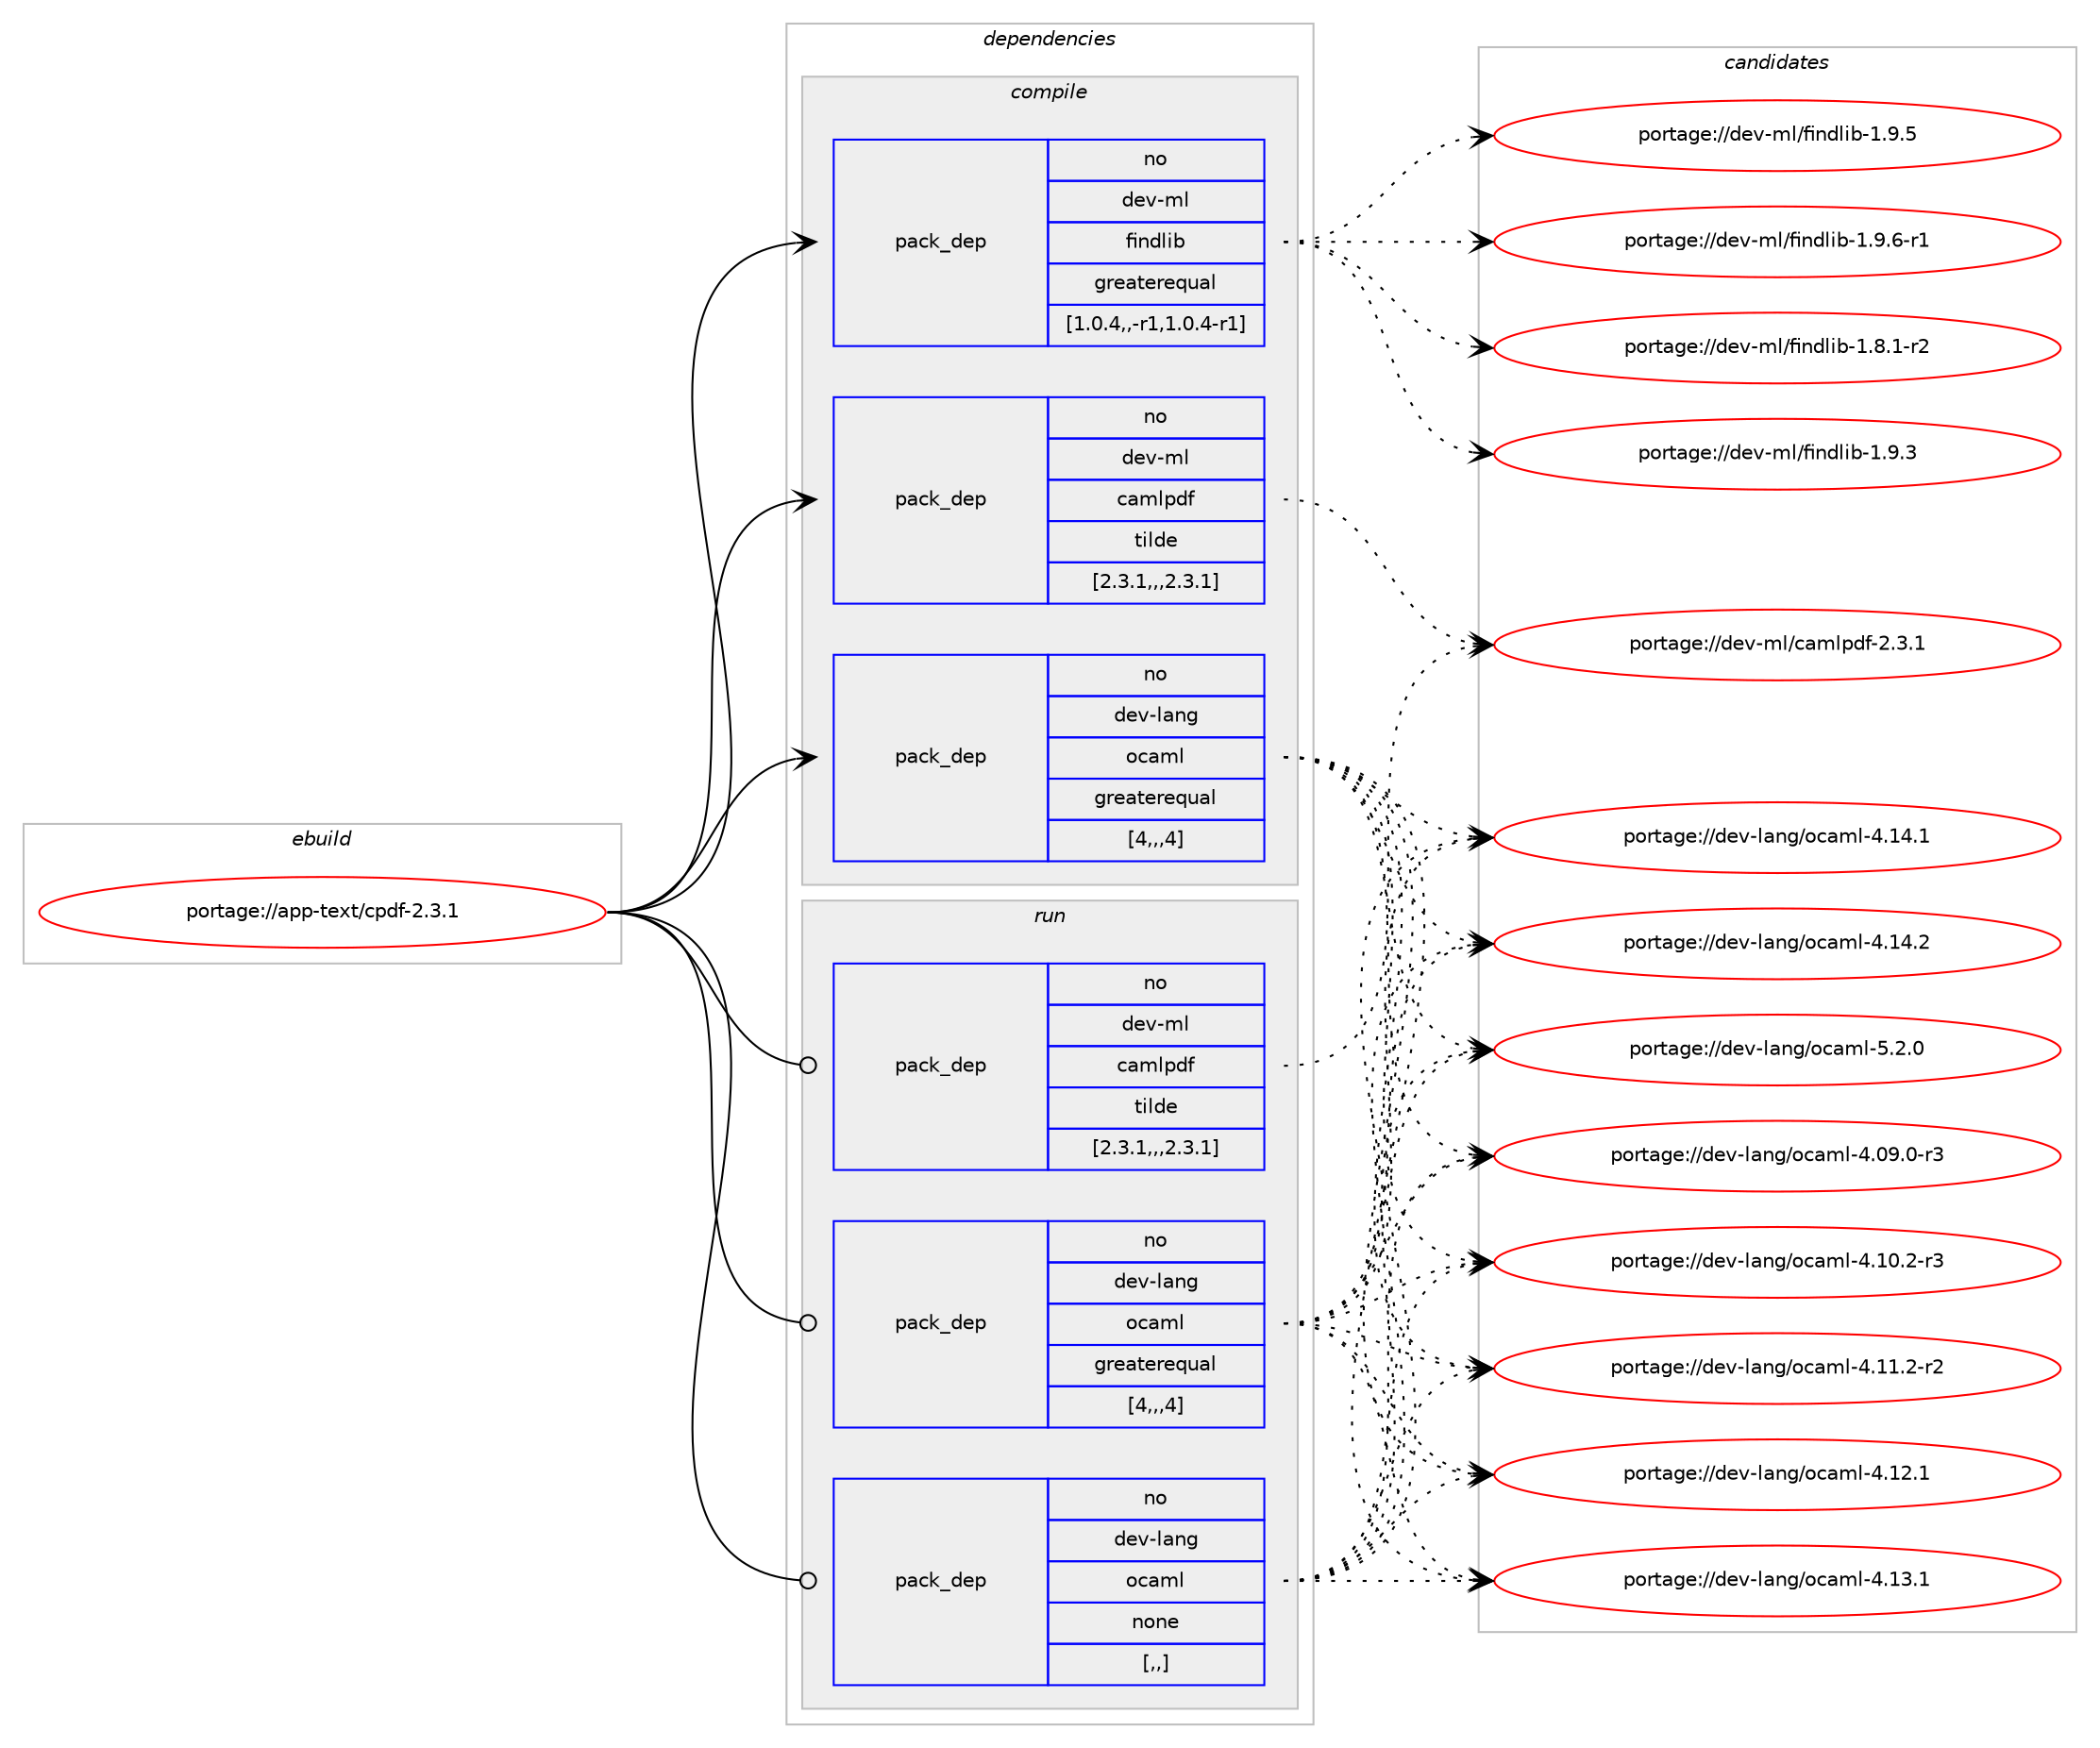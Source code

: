 digraph prolog {

# *************
# Graph options
# *************

newrank=true;
concentrate=true;
compound=true;
graph [rankdir=LR,fontname=Helvetica,fontsize=10,ranksep=1.5];#, ranksep=2.5, nodesep=0.2];
edge  [arrowhead=vee];
node  [fontname=Helvetica,fontsize=10];

# **********
# The ebuild
# **********

subgraph cluster_leftcol {
color=gray;
rank=same;
label=<<i>ebuild</i>>;
id [label="portage://app-text/cpdf-2.3.1", color=red, width=4, href="../app-text/cpdf-2.3.1.svg"];
}

# ****************
# The dependencies
# ****************

subgraph cluster_midcol {
color=gray;
label=<<i>dependencies</i>>;
subgraph cluster_compile {
fillcolor="#eeeeee";
style=filled;
label=<<i>compile</i>>;
subgraph pack38179 {
dependency53108 [label=<<TABLE BORDER="0" CELLBORDER="1" CELLSPACING="0" CELLPADDING="4" WIDTH="220"><TR><TD ROWSPAN="6" CELLPADDING="30">pack_dep</TD></TR><TR><TD WIDTH="110">no</TD></TR><TR><TD>dev-lang</TD></TR><TR><TD>ocaml</TD></TR><TR><TD>greaterequal</TD></TR><TR><TD>[4,,,4]</TD></TR></TABLE>>, shape=none, color=blue];
}
id:e -> dependency53108:w [weight=20,style="solid",arrowhead="vee"];
subgraph pack38180 {
dependency53109 [label=<<TABLE BORDER="0" CELLBORDER="1" CELLSPACING="0" CELLPADDING="4" WIDTH="220"><TR><TD ROWSPAN="6" CELLPADDING="30">pack_dep</TD></TR><TR><TD WIDTH="110">no</TD></TR><TR><TD>dev-ml</TD></TR><TR><TD>camlpdf</TD></TR><TR><TD>tilde</TD></TR><TR><TD>[2.3.1,,,2.3.1]</TD></TR></TABLE>>, shape=none, color=blue];
}
id:e -> dependency53109:w [weight=20,style="solid",arrowhead="vee"];
subgraph pack38181 {
dependency53110 [label=<<TABLE BORDER="0" CELLBORDER="1" CELLSPACING="0" CELLPADDING="4" WIDTH="220"><TR><TD ROWSPAN="6" CELLPADDING="30">pack_dep</TD></TR><TR><TD WIDTH="110">no</TD></TR><TR><TD>dev-ml</TD></TR><TR><TD>findlib</TD></TR><TR><TD>greaterequal</TD></TR><TR><TD>[1.0.4,,-r1,1.0.4-r1]</TD></TR></TABLE>>, shape=none, color=blue];
}
id:e -> dependency53110:w [weight=20,style="solid",arrowhead="vee"];
}
subgraph cluster_compileandrun {
fillcolor="#eeeeee";
style=filled;
label=<<i>compile and run</i>>;
}
subgraph cluster_run {
fillcolor="#eeeeee";
style=filled;
label=<<i>run</i>>;
subgraph pack38182 {
dependency53111 [label=<<TABLE BORDER="0" CELLBORDER="1" CELLSPACING="0" CELLPADDING="4" WIDTH="220"><TR><TD ROWSPAN="6" CELLPADDING="30">pack_dep</TD></TR><TR><TD WIDTH="110">no</TD></TR><TR><TD>dev-lang</TD></TR><TR><TD>ocaml</TD></TR><TR><TD>greaterequal</TD></TR><TR><TD>[4,,,4]</TD></TR></TABLE>>, shape=none, color=blue];
}
id:e -> dependency53111:w [weight=20,style="solid",arrowhead="odot"];
subgraph pack38183 {
dependency53112 [label=<<TABLE BORDER="0" CELLBORDER="1" CELLSPACING="0" CELLPADDING="4" WIDTH="220"><TR><TD ROWSPAN="6" CELLPADDING="30">pack_dep</TD></TR><TR><TD WIDTH="110">no</TD></TR><TR><TD>dev-lang</TD></TR><TR><TD>ocaml</TD></TR><TR><TD>none</TD></TR><TR><TD>[,,]</TD></TR></TABLE>>, shape=none, color=blue];
}
id:e -> dependency53112:w [weight=20,style="solid",arrowhead="odot"];
subgraph pack38184 {
dependency53113 [label=<<TABLE BORDER="0" CELLBORDER="1" CELLSPACING="0" CELLPADDING="4" WIDTH="220"><TR><TD ROWSPAN="6" CELLPADDING="30">pack_dep</TD></TR><TR><TD WIDTH="110">no</TD></TR><TR><TD>dev-ml</TD></TR><TR><TD>camlpdf</TD></TR><TR><TD>tilde</TD></TR><TR><TD>[2.3.1,,,2.3.1]</TD></TR></TABLE>>, shape=none, color=blue];
}
id:e -> dependency53113:w [weight=20,style="solid",arrowhead="odot"];
}
}

# **************
# The candidates
# **************

subgraph cluster_choices {
rank=same;
color=gray;
label=<<i>candidates</i>>;

subgraph choice38179 {
color=black;
nodesep=1;
choice1001011184510897110103471119997109108455246485746484511451 [label="portage://dev-lang/ocaml-4.09.0-r3", color=red, width=4,href="../dev-lang/ocaml-4.09.0-r3.svg"];
choice1001011184510897110103471119997109108455246494846504511451 [label="portage://dev-lang/ocaml-4.10.2-r3", color=red, width=4,href="../dev-lang/ocaml-4.10.2-r3.svg"];
choice1001011184510897110103471119997109108455246494946504511450 [label="portage://dev-lang/ocaml-4.11.2-r2", color=red, width=4,href="../dev-lang/ocaml-4.11.2-r2.svg"];
choice100101118451089711010347111999710910845524649504649 [label="portage://dev-lang/ocaml-4.12.1", color=red, width=4,href="../dev-lang/ocaml-4.12.1.svg"];
choice100101118451089711010347111999710910845524649514649 [label="portage://dev-lang/ocaml-4.13.1", color=red, width=4,href="../dev-lang/ocaml-4.13.1.svg"];
choice100101118451089711010347111999710910845524649524649 [label="portage://dev-lang/ocaml-4.14.1", color=red, width=4,href="../dev-lang/ocaml-4.14.1.svg"];
choice100101118451089711010347111999710910845524649524650 [label="portage://dev-lang/ocaml-4.14.2", color=red, width=4,href="../dev-lang/ocaml-4.14.2.svg"];
choice1001011184510897110103471119997109108455346504648 [label="portage://dev-lang/ocaml-5.2.0", color=red, width=4,href="../dev-lang/ocaml-5.2.0.svg"];
dependency53108:e -> choice1001011184510897110103471119997109108455246485746484511451:w [style=dotted,weight="100"];
dependency53108:e -> choice1001011184510897110103471119997109108455246494846504511451:w [style=dotted,weight="100"];
dependency53108:e -> choice1001011184510897110103471119997109108455246494946504511450:w [style=dotted,weight="100"];
dependency53108:e -> choice100101118451089711010347111999710910845524649504649:w [style=dotted,weight="100"];
dependency53108:e -> choice100101118451089711010347111999710910845524649514649:w [style=dotted,weight="100"];
dependency53108:e -> choice100101118451089711010347111999710910845524649524649:w [style=dotted,weight="100"];
dependency53108:e -> choice100101118451089711010347111999710910845524649524650:w [style=dotted,weight="100"];
dependency53108:e -> choice1001011184510897110103471119997109108455346504648:w [style=dotted,weight="100"];
}
subgraph choice38180 {
color=black;
nodesep=1;
choice10010111845109108479997109108112100102455046514649 [label="portage://dev-ml/camlpdf-2.3.1", color=red, width=4,href="../dev-ml/camlpdf-2.3.1.svg"];
dependency53109:e -> choice10010111845109108479997109108112100102455046514649:w [style=dotted,weight="100"];
}
subgraph choice38181 {
color=black;
nodesep=1;
choice1001011184510910847102105110100108105984549465646494511450 [label="portage://dev-ml/findlib-1.8.1-r2", color=red, width=4,href="../dev-ml/findlib-1.8.1-r2.svg"];
choice100101118451091084710210511010010810598454946574651 [label="portage://dev-ml/findlib-1.9.3", color=red, width=4,href="../dev-ml/findlib-1.9.3.svg"];
choice100101118451091084710210511010010810598454946574653 [label="portage://dev-ml/findlib-1.9.5", color=red, width=4,href="../dev-ml/findlib-1.9.5.svg"];
choice1001011184510910847102105110100108105984549465746544511449 [label="portage://dev-ml/findlib-1.9.6-r1", color=red, width=4,href="../dev-ml/findlib-1.9.6-r1.svg"];
dependency53110:e -> choice1001011184510910847102105110100108105984549465646494511450:w [style=dotted,weight="100"];
dependency53110:e -> choice100101118451091084710210511010010810598454946574651:w [style=dotted,weight="100"];
dependency53110:e -> choice100101118451091084710210511010010810598454946574653:w [style=dotted,weight="100"];
dependency53110:e -> choice1001011184510910847102105110100108105984549465746544511449:w [style=dotted,weight="100"];
}
subgraph choice38182 {
color=black;
nodesep=1;
choice1001011184510897110103471119997109108455246485746484511451 [label="portage://dev-lang/ocaml-4.09.0-r3", color=red, width=4,href="../dev-lang/ocaml-4.09.0-r3.svg"];
choice1001011184510897110103471119997109108455246494846504511451 [label="portage://dev-lang/ocaml-4.10.2-r3", color=red, width=4,href="../dev-lang/ocaml-4.10.2-r3.svg"];
choice1001011184510897110103471119997109108455246494946504511450 [label="portage://dev-lang/ocaml-4.11.2-r2", color=red, width=4,href="../dev-lang/ocaml-4.11.2-r2.svg"];
choice100101118451089711010347111999710910845524649504649 [label="portage://dev-lang/ocaml-4.12.1", color=red, width=4,href="../dev-lang/ocaml-4.12.1.svg"];
choice100101118451089711010347111999710910845524649514649 [label="portage://dev-lang/ocaml-4.13.1", color=red, width=4,href="../dev-lang/ocaml-4.13.1.svg"];
choice100101118451089711010347111999710910845524649524649 [label="portage://dev-lang/ocaml-4.14.1", color=red, width=4,href="../dev-lang/ocaml-4.14.1.svg"];
choice100101118451089711010347111999710910845524649524650 [label="portage://dev-lang/ocaml-4.14.2", color=red, width=4,href="../dev-lang/ocaml-4.14.2.svg"];
choice1001011184510897110103471119997109108455346504648 [label="portage://dev-lang/ocaml-5.2.0", color=red, width=4,href="../dev-lang/ocaml-5.2.0.svg"];
dependency53111:e -> choice1001011184510897110103471119997109108455246485746484511451:w [style=dotted,weight="100"];
dependency53111:e -> choice1001011184510897110103471119997109108455246494846504511451:w [style=dotted,weight="100"];
dependency53111:e -> choice1001011184510897110103471119997109108455246494946504511450:w [style=dotted,weight="100"];
dependency53111:e -> choice100101118451089711010347111999710910845524649504649:w [style=dotted,weight="100"];
dependency53111:e -> choice100101118451089711010347111999710910845524649514649:w [style=dotted,weight="100"];
dependency53111:e -> choice100101118451089711010347111999710910845524649524649:w [style=dotted,weight="100"];
dependency53111:e -> choice100101118451089711010347111999710910845524649524650:w [style=dotted,weight="100"];
dependency53111:e -> choice1001011184510897110103471119997109108455346504648:w [style=dotted,weight="100"];
}
subgraph choice38183 {
color=black;
nodesep=1;
choice1001011184510897110103471119997109108455246485746484511451 [label="portage://dev-lang/ocaml-4.09.0-r3", color=red, width=4,href="../dev-lang/ocaml-4.09.0-r3.svg"];
choice1001011184510897110103471119997109108455246494846504511451 [label="portage://dev-lang/ocaml-4.10.2-r3", color=red, width=4,href="../dev-lang/ocaml-4.10.2-r3.svg"];
choice1001011184510897110103471119997109108455246494946504511450 [label="portage://dev-lang/ocaml-4.11.2-r2", color=red, width=4,href="../dev-lang/ocaml-4.11.2-r2.svg"];
choice100101118451089711010347111999710910845524649504649 [label="portage://dev-lang/ocaml-4.12.1", color=red, width=4,href="../dev-lang/ocaml-4.12.1.svg"];
choice100101118451089711010347111999710910845524649514649 [label="portage://dev-lang/ocaml-4.13.1", color=red, width=4,href="../dev-lang/ocaml-4.13.1.svg"];
choice100101118451089711010347111999710910845524649524649 [label="portage://dev-lang/ocaml-4.14.1", color=red, width=4,href="../dev-lang/ocaml-4.14.1.svg"];
choice100101118451089711010347111999710910845524649524650 [label="portage://dev-lang/ocaml-4.14.2", color=red, width=4,href="../dev-lang/ocaml-4.14.2.svg"];
choice1001011184510897110103471119997109108455346504648 [label="portage://dev-lang/ocaml-5.2.0", color=red, width=4,href="../dev-lang/ocaml-5.2.0.svg"];
dependency53112:e -> choice1001011184510897110103471119997109108455246485746484511451:w [style=dotted,weight="100"];
dependency53112:e -> choice1001011184510897110103471119997109108455246494846504511451:w [style=dotted,weight="100"];
dependency53112:e -> choice1001011184510897110103471119997109108455246494946504511450:w [style=dotted,weight="100"];
dependency53112:e -> choice100101118451089711010347111999710910845524649504649:w [style=dotted,weight="100"];
dependency53112:e -> choice100101118451089711010347111999710910845524649514649:w [style=dotted,weight="100"];
dependency53112:e -> choice100101118451089711010347111999710910845524649524649:w [style=dotted,weight="100"];
dependency53112:e -> choice100101118451089711010347111999710910845524649524650:w [style=dotted,weight="100"];
dependency53112:e -> choice1001011184510897110103471119997109108455346504648:w [style=dotted,weight="100"];
}
subgraph choice38184 {
color=black;
nodesep=1;
choice10010111845109108479997109108112100102455046514649 [label="portage://dev-ml/camlpdf-2.3.1", color=red, width=4,href="../dev-ml/camlpdf-2.3.1.svg"];
dependency53113:e -> choice10010111845109108479997109108112100102455046514649:w [style=dotted,weight="100"];
}
}

}
